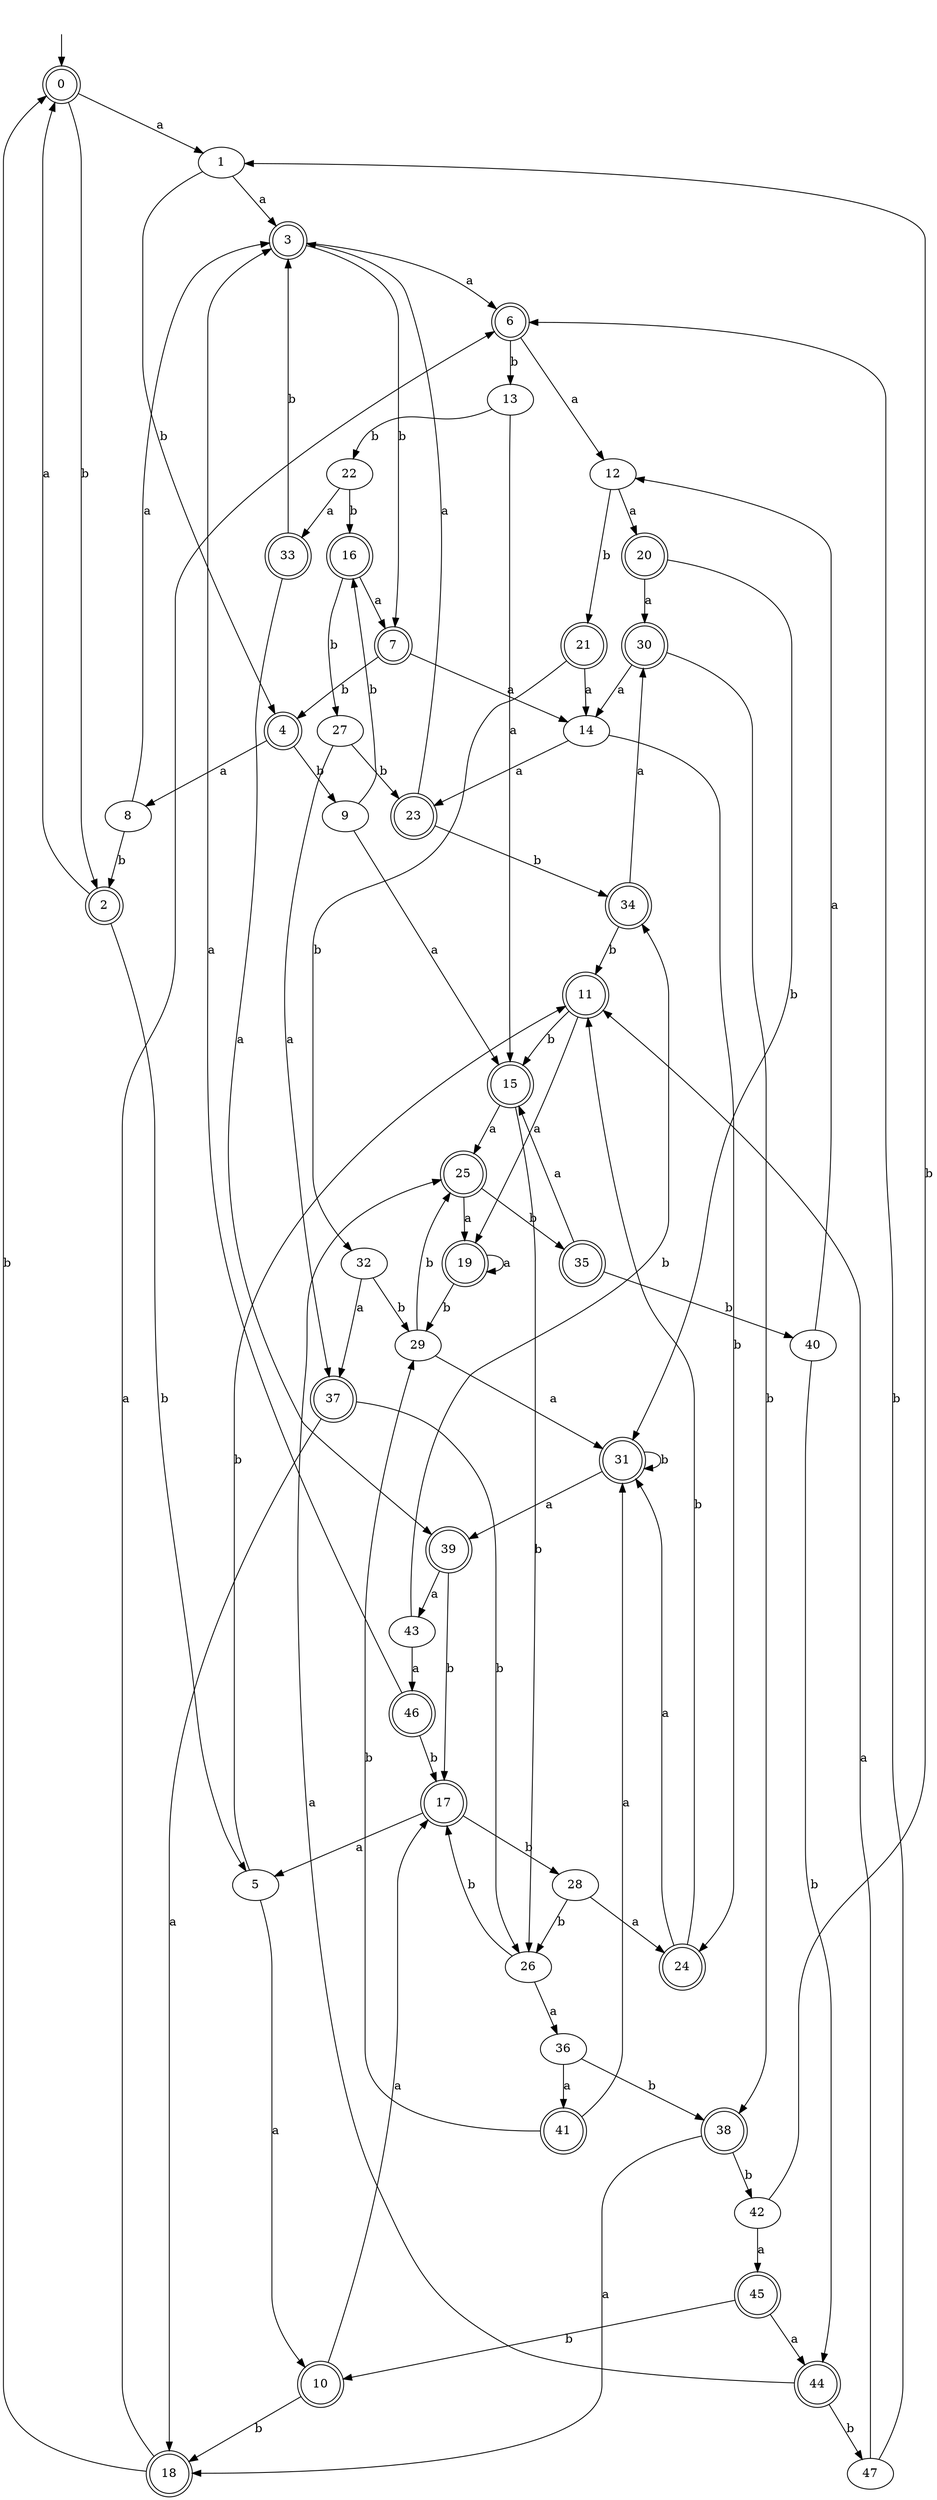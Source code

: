 digraph RandomDFA {
  __start0 [label="", shape=none];
  __start0 -> 0 [label=""];
  0 [shape=circle] [shape=doublecircle]
  0 -> 1 [label="a"]
  0 -> 2 [label="b"]
  1
  1 -> 3 [label="a"]
  1 -> 4 [label="b"]
  2 [shape=doublecircle]
  2 -> 0 [label="a"]
  2 -> 5 [label="b"]
  3 [shape=doublecircle]
  3 -> 6 [label="a"]
  3 -> 7 [label="b"]
  4 [shape=doublecircle]
  4 -> 8 [label="a"]
  4 -> 9 [label="b"]
  5
  5 -> 10 [label="a"]
  5 -> 11 [label="b"]
  6 [shape=doublecircle]
  6 -> 12 [label="a"]
  6 -> 13 [label="b"]
  7 [shape=doublecircle]
  7 -> 14 [label="a"]
  7 -> 4 [label="b"]
  8
  8 -> 3 [label="a"]
  8 -> 2 [label="b"]
  9
  9 -> 15 [label="a"]
  9 -> 16 [label="b"]
  10 [shape=doublecircle]
  10 -> 17 [label="a"]
  10 -> 18 [label="b"]
  11 [shape=doublecircle]
  11 -> 19 [label="a"]
  11 -> 15 [label="b"]
  12
  12 -> 20 [label="a"]
  12 -> 21 [label="b"]
  13
  13 -> 15 [label="a"]
  13 -> 22 [label="b"]
  14
  14 -> 23 [label="a"]
  14 -> 24 [label="b"]
  15 [shape=doublecircle]
  15 -> 25 [label="a"]
  15 -> 26 [label="b"]
  16 [shape=doublecircle]
  16 -> 7 [label="a"]
  16 -> 27 [label="b"]
  17 [shape=doublecircle]
  17 -> 5 [label="a"]
  17 -> 28 [label="b"]
  18 [shape=doublecircle]
  18 -> 6 [label="a"]
  18 -> 0 [label="b"]
  19 [shape=doublecircle]
  19 -> 19 [label="a"]
  19 -> 29 [label="b"]
  20 [shape=doublecircle]
  20 -> 30 [label="a"]
  20 -> 31 [label="b"]
  21 [shape=doublecircle]
  21 -> 14 [label="a"]
  21 -> 32 [label="b"]
  22
  22 -> 33 [label="a"]
  22 -> 16 [label="b"]
  23 [shape=doublecircle]
  23 -> 3 [label="a"]
  23 -> 34 [label="b"]
  24 [shape=doublecircle]
  24 -> 31 [label="a"]
  24 -> 11 [label="b"]
  25 [shape=doublecircle]
  25 -> 19 [label="a"]
  25 -> 35 [label="b"]
  26
  26 -> 36 [label="a"]
  26 -> 17 [label="b"]
  27
  27 -> 37 [label="a"]
  27 -> 23 [label="b"]
  28
  28 -> 24 [label="a"]
  28 -> 26 [label="b"]
  29
  29 -> 31 [label="a"]
  29 -> 25 [label="b"]
  30 [shape=doublecircle]
  30 -> 14 [label="a"]
  30 -> 38 [label="b"]
  31 [shape=doublecircle]
  31 -> 39 [label="a"]
  31 -> 31 [label="b"]
  32
  32 -> 37 [label="a"]
  32 -> 29 [label="b"]
  33 [shape=doublecircle]
  33 -> 39 [label="a"]
  33 -> 3 [label="b"]
  34 [shape=doublecircle]
  34 -> 30 [label="a"]
  34 -> 11 [label="b"]
  35 [shape=doublecircle]
  35 -> 15 [label="a"]
  35 -> 40 [label="b"]
  36
  36 -> 41 [label="a"]
  36 -> 38 [label="b"]
  37 [shape=doublecircle]
  37 -> 18 [label="a"]
  37 -> 26 [label="b"]
  38 [shape=doublecircle]
  38 -> 18 [label="a"]
  38 -> 42 [label="b"]
  39 [shape=doublecircle]
  39 -> 43 [label="a"]
  39 -> 17 [label="b"]
  40
  40 -> 12 [label="a"]
  40 -> 44 [label="b"]
  41 [shape=doublecircle]
  41 -> 31 [label="a"]
  41 -> 29 [label="b"]
  42
  42 -> 45 [label="a"]
  42 -> 1 [label="b"]
  43
  43 -> 46 [label="a"]
  43 -> 34 [label="b"]
  44 [shape=doublecircle]
  44 -> 25 [label="a"]
  44 -> 47 [label="b"]
  45 [shape=doublecircle]
  45 -> 44 [label="a"]
  45 -> 10 [label="b"]
  46 [shape=doublecircle]
  46 -> 3 [label="a"]
  46 -> 17 [label="b"]
  47
  47 -> 11 [label="a"]
  47 -> 6 [label="b"]
}
